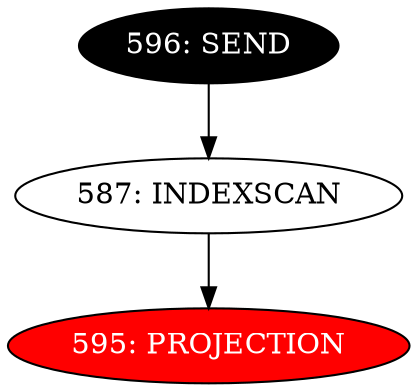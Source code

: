 digraph name {
587 [label="587: INDEXSCAN" ];
587 -> 595;
595 [label="595: PROJECTION" fontcolor="white" style="filled" fillcolor="red"];
596 [label="596: SEND" fontcolor="white" style="filled" fillcolor="black"];
596 -> 587;

}

